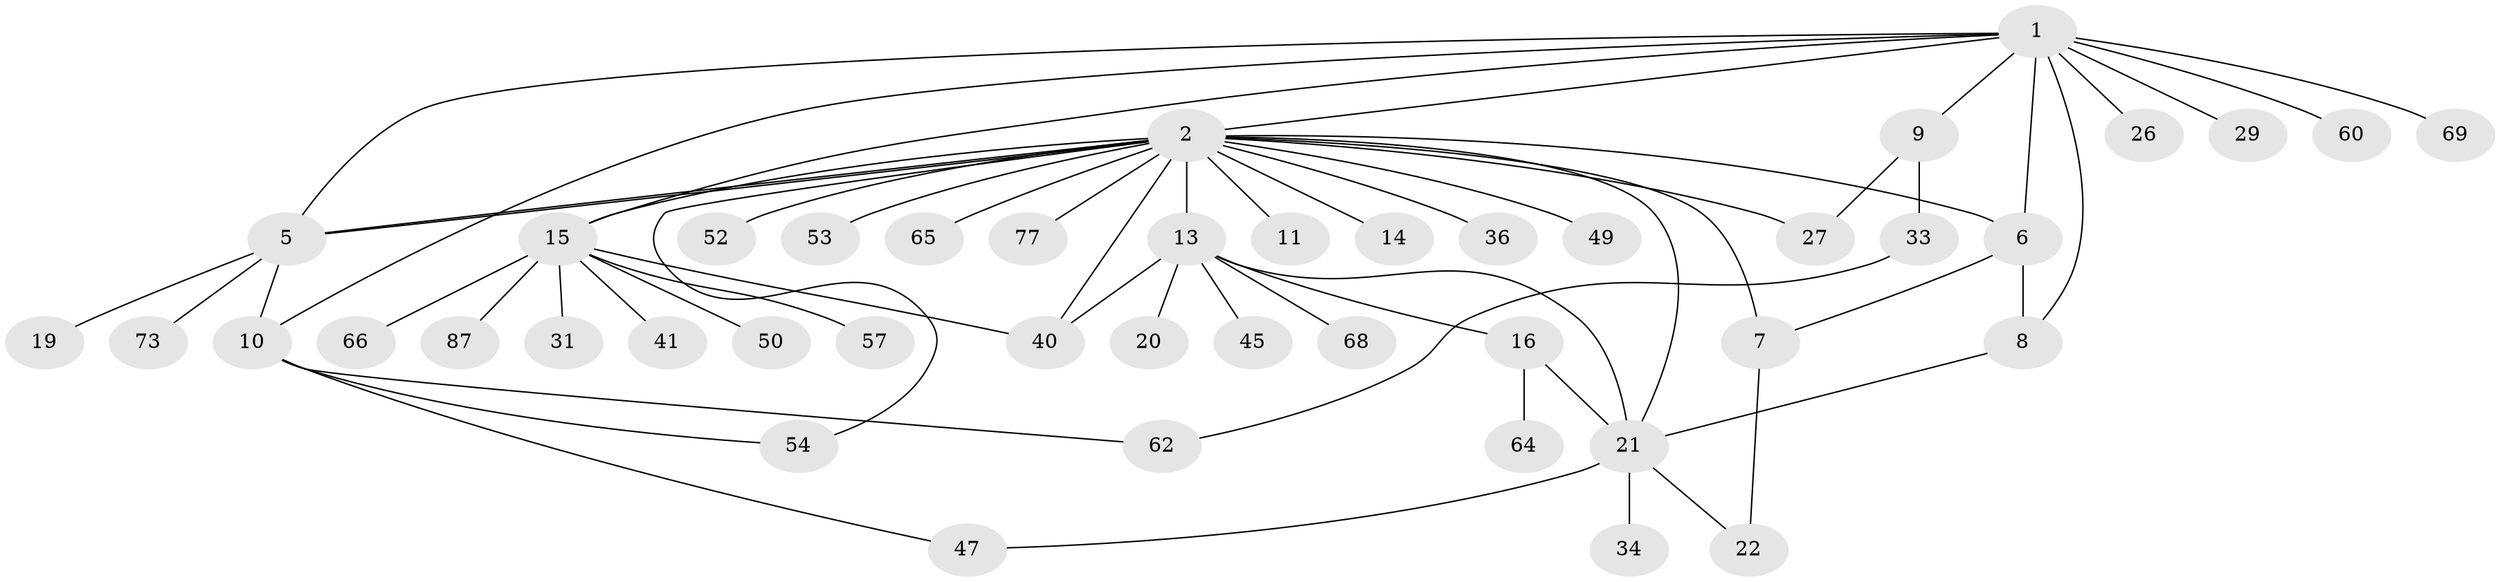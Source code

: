 // original degree distribution, {6: 0.056179775280898875, 21: 0.011235955056179775, 1: 0.5056179775280899, 9: 0.011235955056179775, 4: 0.02247191011235955, 7: 0.011235955056179775, 5: 0.02247191011235955, 2: 0.24719101123595505, 3: 0.0898876404494382, 8: 0.02247191011235955}
// Generated by graph-tools (version 1.1) at 2025/14/03/09/25 04:14:24]
// undirected, 44 vertices, 60 edges
graph export_dot {
graph [start="1"]
  node [color=gray90,style=filled];
  1 [super="+25+4"];
  2 [super="+3+28+12+56+71+63+84+89"];
  5 [super="+17"];
  6 [super="+55+42"];
  7 [super="+18+48"];
  8 [super="+24+30+76+67+44"];
  9 [super="+83"];
  10;
  11 [super="+51"];
  13;
  14;
  15 [super="+39"];
  16;
  19;
  20;
  21 [super="+35+23+78+37+32"];
  22;
  26 [super="+43+72"];
  27 [super="+59"];
  29;
  31;
  33;
  34;
  36;
  40 [super="+86+46"];
  41;
  45;
  47;
  49;
  50;
  52;
  53;
  54;
  57;
  60;
  62;
  64 [super="+74"];
  65;
  66;
  68 [super="+88"];
  69;
  73;
  77;
  87;
  1 -- 2;
  1 -- 26 [weight=2];
  1 -- 29;
  1 -- 8;
  1 -- 5;
  1 -- 6;
  1 -- 69;
  1 -- 9;
  1 -- 10;
  1 -- 15;
  1 -- 60;
  2 -- 5;
  2 -- 5;
  2 -- 7;
  2 -- 11;
  2 -- 13 [weight=2];
  2 -- 14;
  2 -- 36;
  2 -- 52;
  2 -- 53;
  2 -- 54;
  2 -- 65;
  2 -- 77;
  2 -- 49;
  2 -- 21;
  2 -- 6;
  2 -- 40;
  2 -- 27;
  2 -- 15;
  5 -- 10;
  5 -- 19;
  5 -- 73;
  6 -- 8;
  6 -- 7;
  7 -- 22;
  8 -- 21;
  9 -- 27;
  9 -- 33;
  10 -- 47;
  10 -- 54;
  10 -- 62;
  13 -- 16;
  13 -- 20;
  13 -- 45;
  13 -- 68;
  13 -- 21;
  13 -- 40;
  15 -- 31;
  15 -- 57;
  15 -- 87;
  15 -- 50;
  15 -- 66;
  15 -- 41;
  15 -- 40;
  16 -- 21;
  16 -- 64;
  21 -- 22;
  21 -- 34;
  21 -- 47;
  33 -- 62;
}
